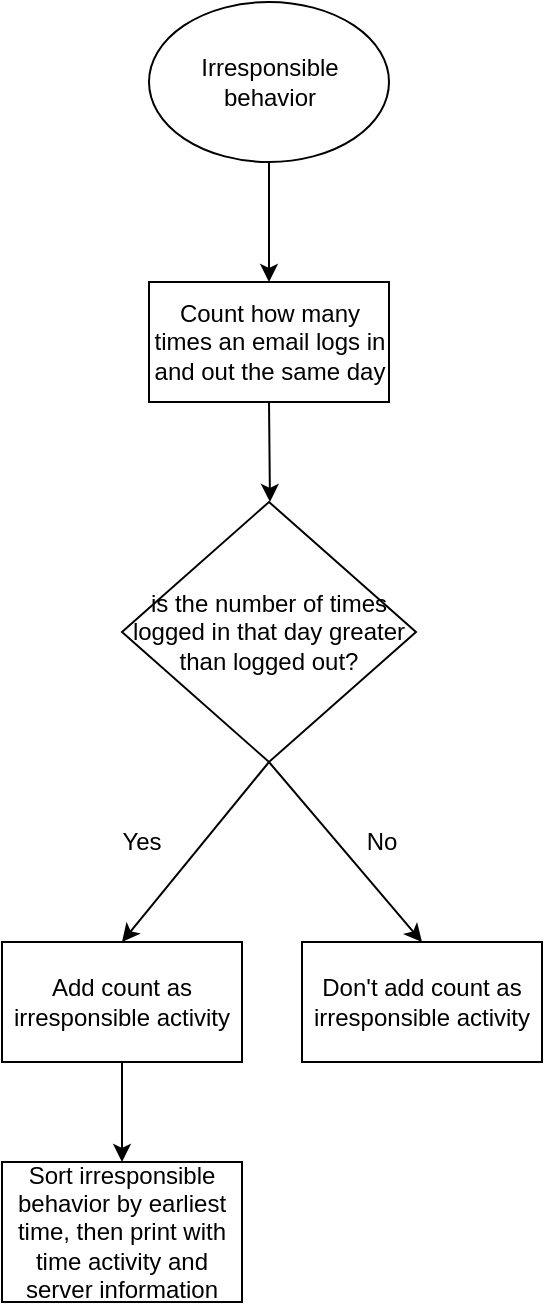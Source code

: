 <mxfile version="13.8.8" type="device"><diagram id="C5RBs43oDa-KdzZeNtuy" name="Page-1"><mxGraphModel dx="1422" dy="794" grid="1" gridSize="10" guides="1" tooltips="1" connect="1" arrows="1" fold="1" page="1" pageScale="1" pageWidth="827" pageHeight="1169" math="0" shadow="0"><root><mxCell id="WIyWlLk6GJQsqaUBKTNV-0"/><mxCell id="WIyWlLk6GJQsqaUBKTNV-1" parent="WIyWlLk6GJQsqaUBKTNV-0"/><mxCell id="RrkQcllU4Mt6fUqA8Vvs-0" value="Irresponsible behavior" style="ellipse;whiteSpace=wrap;html=1;" vertex="1" parent="WIyWlLk6GJQsqaUBKTNV-1"><mxGeometry x="213.5" y="10" width="120" height="80" as="geometry"/></mxCell><mxCell id="RrkQcllU4Mt6fUqA8Vvs-1" value="Count how many times an email logs in and out the same day" style="rounded=0;whiteSpace=wrap;html=1;" vertex="1" parent="WIyWlLk6GJQsqaUBKTNV-1"><mxGeometry x="213.5" y="150" width="120" height="60" as="geometry"/></mxCell><mxCell id="RrkQcllU4Mt6fUqA8Vvs-2" value="" style="endArrow=classic;html=1;exitX=0.5;exitY=1;exitDx=0;exitDy=0;entryX=0.5;entryY=0;entryDx=0;entryDy=0;" edge="1" parent="WIyWlLk6GJQsqaUBKTNV-1" source="RrkQcllU4Mt6fUqA8Vvs-0" target="RrkQcllU4Mt6fUqA8Vvs-1"><mxGeometry width="50" height="50" relative="1" as="geometry"><mxPoint x="249.5" y="400" as="sourcePoint"/><mxPoint x="299.5" y="350" as="targetPoint"/></mxGeometry></mxCell><mxCell id="RrkQcllU4Mt6fUqA8Vvs-6" value="" style="endArrow=classic;html=1;exitX=0.5;exitY=1;exitDx=0;exitDy=0;" edge="1" parent="WIyWlLk6GJQsqaUBKTNV-1" source="RrkQcllU4Mt6fUqA8Vvs-1"><mxGeometry width="50" height="50" relative="1" as="geometry"><mxPoint x="283.5" y="220" as="sourcePoint"/><mxPoint x="274" y="260" as="targetPoint"/></mxGeometry></mxCell><mxCell id="RrkQcllU4Mt6fUqA8Vvs-9" value="is the number of times logged in that day greater than logged out?" style="rhombus;whiteSpace=wrap;html=1;" vertex="1" parent="WIyWlLk6GJQsqaUBKTNV-1"><mxGeometry x="200" y="260" width="147" height="130" as="geometry"/></mxCell><mxCell id="RrkQcllU4Mt6fUqA8Vvs-10" value="" style="endArrow=classic;html=1;exitX=0.5;exitY=1;exitDx=0;exitDy=0;" edge="1" parent="WIyWlLk6GJQsqaUBKTNV-1" source="RrkQcllU4Mt6fUqA8Vvs-9"><mxGeometry width="50" height="50" relative="1" as="geometry"><mxPoint x="390" y="330" as="sourcePoint"/><mxPoint x="350" y="480" as="targetPoint"/></mxGeometry></mxCell><mxCell id="RrkQcllU4Mt6fUqA8Vvs-11" value="" style="endArrow=classic;html=1;exitX=0.5;exitY=1;exitDx=0;exitDy=0;" edge="1" parent="WIyWlLk6GJQsqaUBKTNV-1" source="RrkQcllU4Mt6fUqA8Vvs-9"><mxGeometry width="50" height="50" relative="1" as="geometry"><mxPoint x="283.5" y="410" as="sourcePoint"/><mxPoint x="200" y="480" as="targetPoint"/></mxGeometry></mxCell><mxCell id="RrkQcllU4Mt6fUqA8Vvs-12" value="Don't add count as irresponsible activity" style="rounded=0;whiteSpace=wrap;html=1;" vertex="1" parent="WIyWlLk6GJQsqaUBKTNV-1"><mxGeometry x="290" y="480" width="120" height="60" as="geometry"/></mxCell><mxCell id="RrkQcllU4Mt6fUqA8Vvs-13" value="Add count as irresponsible activity" style="rounded=0;whiteSpace=wrap;html=1;" vertex="1" parent="WIyWlLk6GJQsqaUBKTNV-1"><mxGeometry x="140" y="480" width="120" height="60" as="geometry"/></mxCell><mxCell id="RrkQcllU4Mt6fUqA8Vvs-14" value="Yes" style="text;html=1;strokeColor=none;fillColor=none;align=center;verticalAlign=middle;whiteSpace=wrap;rounded=0;" vertex="1" parent="WIyWlLk6GJQsqaUBKTNV-1"><mxGeometry x="190" y="420" width="40" height="20" as="geometry"/></mxCell><mxCell id="RrkQcllU4Mt6fUqA8Vvs-15" value="No" style="text;html=1;strokeColor=none;fillColor=none;align=center;verticalAlign=middle;whiteSpace=wrap;rounded=0;" vertex="1" parent="WIyWlLk6GJQsqaUBKTNV-1"><mxGeometry x="310" y="420" width="40" height="20" as="geometry"/></mxCell><mxCell id="RrkQcllU4Mt6fUqA8Vvs-18" value="Sort irresponsible behavior by earliest time, then print with time activity and server information" style="rounded=0;whiteSpace=wrap;html=1;" vertex="1" parent="WIyWlLk6GJQsqaUBKTNV-1"><mxGeometry x="140" y="590" width="120" height="70" as="geometry"/></mxCell><mxCell id="RrkQcllU4Mt6fUqA8Vvs-19" value="" style="endArrow=classic;html=1;exitX=0.5;exitY=1;exitDx=0;exitDy=0;" edge="1" parent="WIyWlLk6GJQsqaUBKTNV-1" source="RrkQcllU4Mt6fUqA8Vvs-13" target="RrkQcllU4Mt6fUqA8Vvs-18"><mxGeometry width="50" height="50" relative="1" as="geometry"><mxPoint x="283.5" y="400" as="sourcePoint"/><mxPoint x="210" y="490" as="targetPoint"/></mxGeometry></mxCell></root></mxGraphModel></diagram></mxfile>
